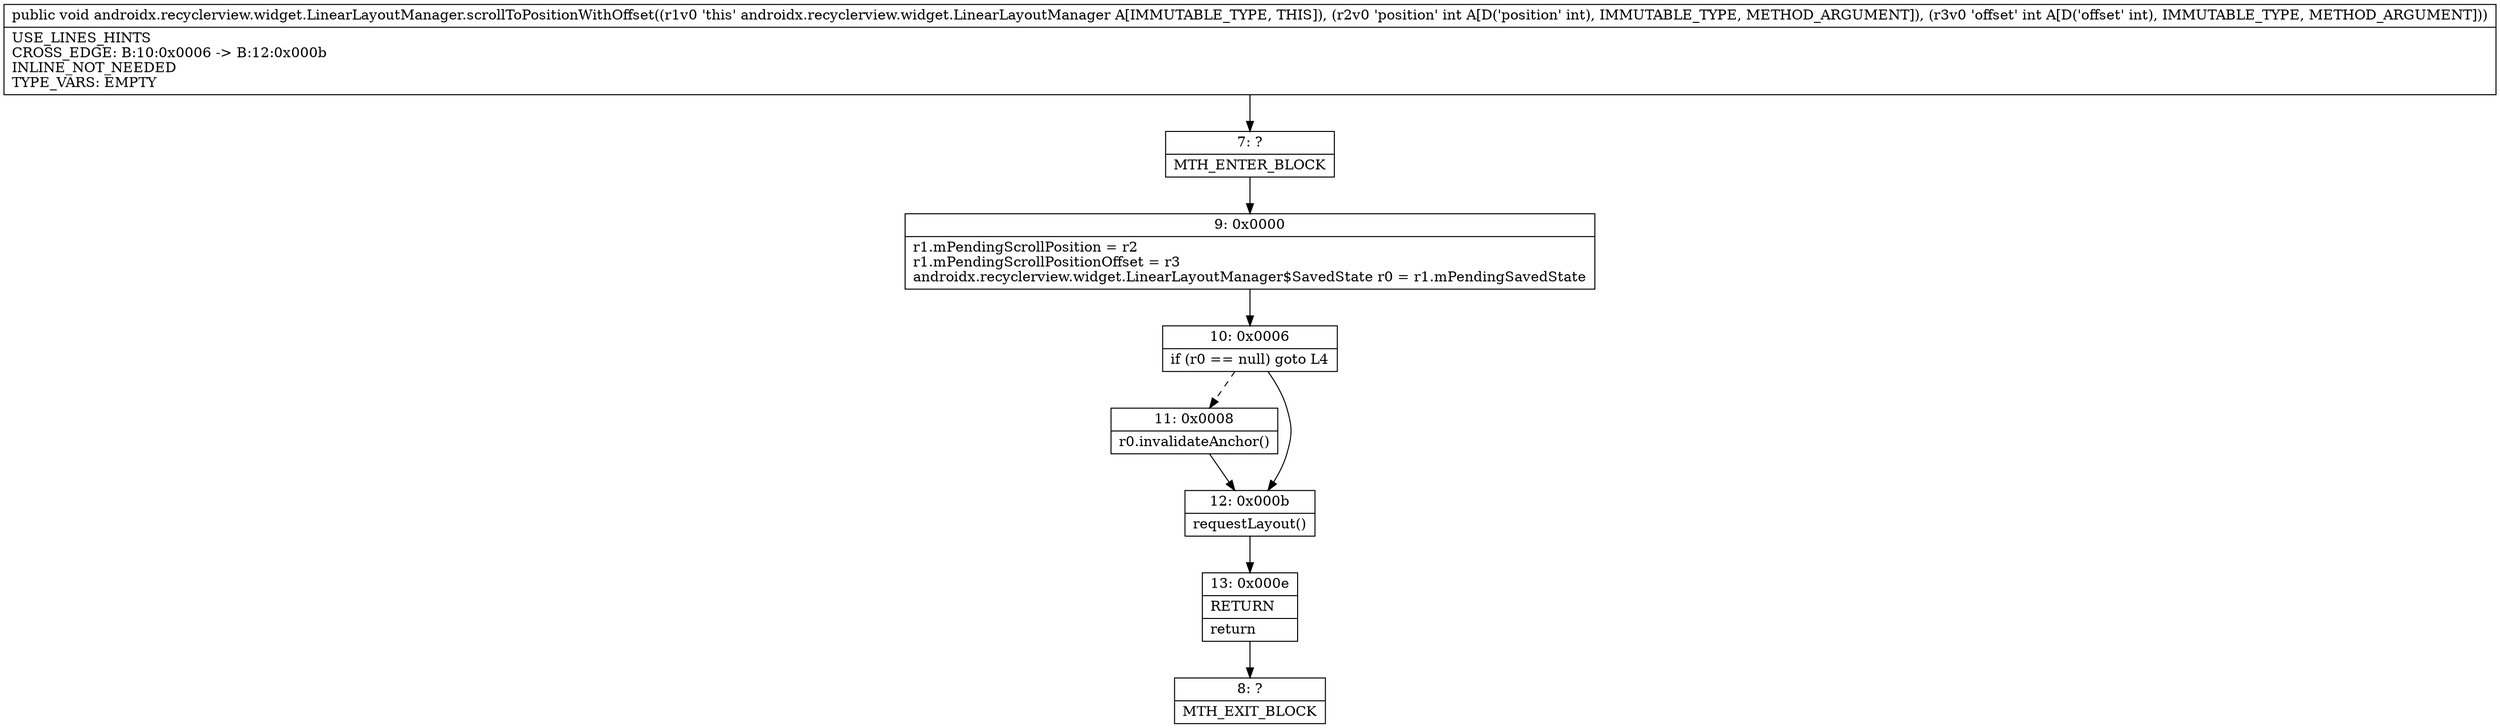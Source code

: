 digraph "CFG forandroidx.recyclerview.widget.LinearLayoutManager.scrollToPositionWithOffset(II)V" {
Node_7 [shape=record,label="{7\:\ ?|MTH_ENTER_BLOCK\l}"];
Node_9 [shape=record,label="{9\:\ 0x0000|r1.mPendingScrollPosition = r2\lr1.mPendingScrollPositionOffset = r3\landroidx.recyclerview.widget.LinearLayoutManager$SavedState r0 = r1.mPendingSavedState\l}"];
Node_10 [shape=record,label="{10\:\ 0x0006|if (r0 == null) goto L4\l}"];
Node_11 [shape=record,label="{11\:\ 0x0008|r0.invalidateAnchor()\l}"];
Node_12 [shape=record,label="{12\:\ 0x000b|requestLayout()\l}"];
Node_13 [shape=record,label="{13\:\ 0x000e|RETURN\l|return\l}"];
Node_8 [shape=record,label="{8\:\ ?|MTH_EXIT_BLOCK\l}"];
MethodNode[shape=record,label="{public void androidx.recyclerview.widget.LinearLayoutManager.scrollToPositionWithOffset((r1v0 'this' androidx.recyclerview.widget.LinearLayoutManager A[IMMUTABLE_TYPE, THIS]), (r2v0 'position' int A[D('position' int), IMMUTABLE_TYPE, METHOD_ARGUMENT]), (r3v0 'offset' int A[D('offset' int), IMMUTABLE_TYPE, METHOD_ARGUMENT]))  | USE_LINES_HINTS\lCROSS_EDGE: B:10:0x0006 \-\> B:12:0x000b\lINLINE_NOT_NEEDED\lTYPE_VARS: EMPTY\l}"];
MethodNode -> Node_7;Node_7 -> Node_9;
Node_9 -> Node_10;
Node_10 -> Node_11[style=dashed];
Node_10 -> Node_12;
Node_11 -> Node_12;
Node_12 -> Node_13;
Node_13 -> Node_8;
}

